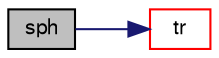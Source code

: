 digraph "sph"
{
  bgcolor="transparent";
  edge [fontname="FreeSans",fontsize="10",labelfontname="FreeSans",labelfontsize="10"];
  node [fontname="FreeSans",fontsize="10",shape=record];
  rankdir="LR";
  Node127447 [label="sph",height=0.2,width=0.4,color="black", fillcolor="grey75", style="filled", fontcolor="black"];
  Node127447 -> Node127448 [color="midnightblue",fontsize="10",style="solid",fontname="FreeSans"];
  Node127448 [label="tr",height=0.2,width=0.4,color="red",URL="$a21124.html#a16888f82e1accdb4c88dc9573a1dd02e"];
}
